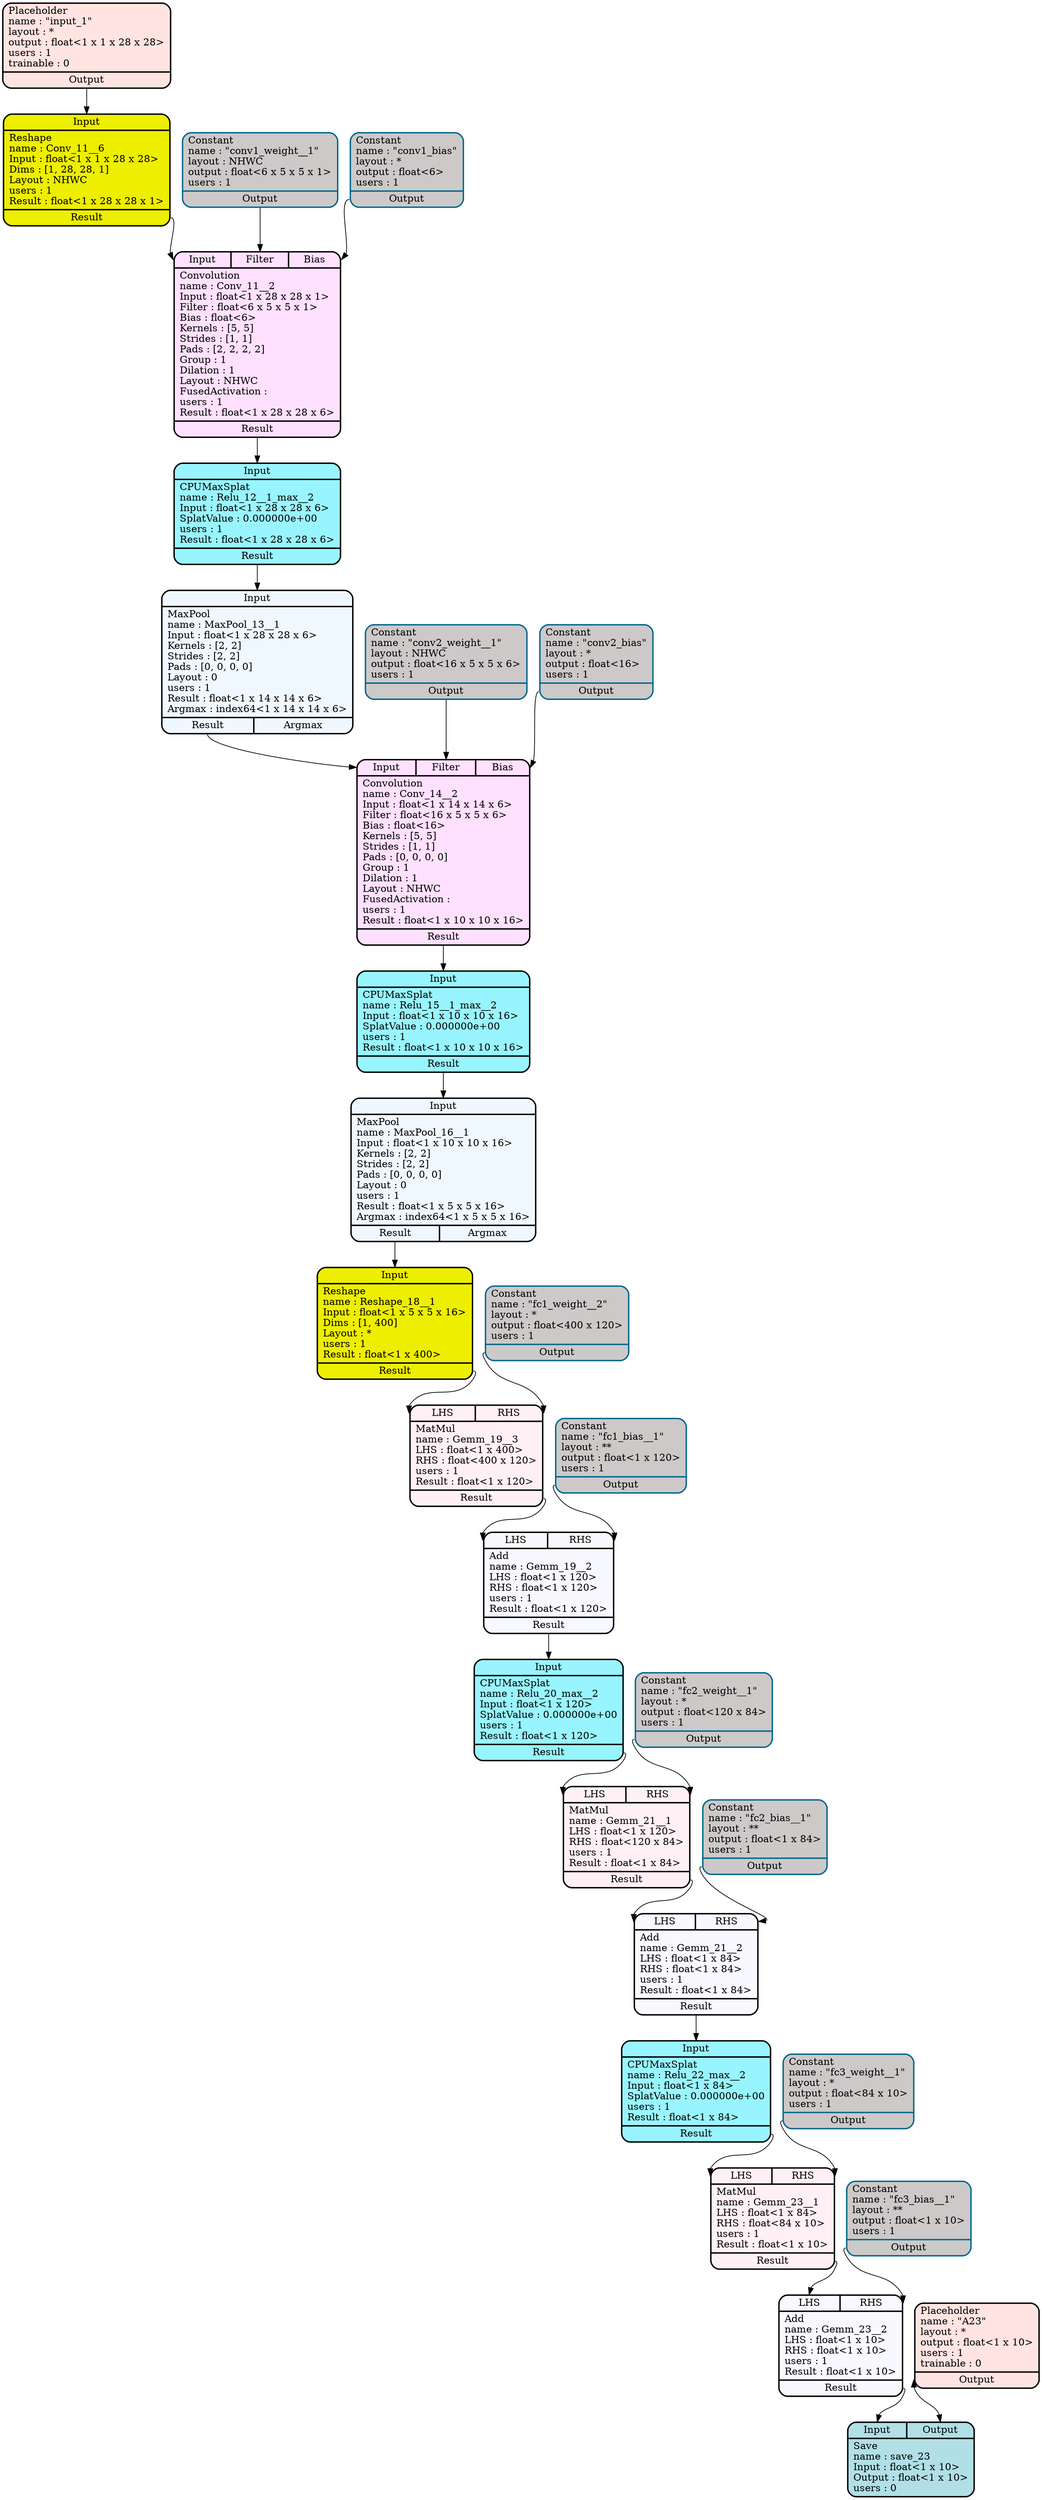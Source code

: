 digraph DAG {
	rankdir=TB;
Conv_11__2[
	label = "{{<Input>Input|<Filter>Filter|<Bias>Bias}|{Convolution\lname : Conv_11__2\lInput : float\<1 x 28 x 28 x 1\>\lFilter : float\<6 x 5 x 5 x 1\>\lBias : float\<6\>\lKernels : [5, 5]\lStrides : [1, 1]\lPads : [2, 2, 2, 2]\lGroup : 1\lDilation : 1\lLayout : NHWC\lFusedActivation : \lusers : 1\lResult : float\<1 x 28 x 28 x 6\>\l}|{<Result>Result}}"
	shape = "record"
	style="filled,rounded"
	fillcolor=Thistle1
penwidth = 2];

Conv_11__6[
	label = "{{<Input>Input}|{Reshape\lname : Conv_11__6\lInput : float\<1 x 1 x 28 x 28\>\lDims : [1, 28, 28, 1]\lLayout : NHWC\lusers : 1\lResult : float\<1 x 28 x 28 x 1\>\l}|{<Result>Result}}"
	shape = "record"
	style="filled,rounded"
	fillcolor=Yellow2
penwidth = 2];

input_1[
	label = "{{Placeholder\lname : \"input_1\"\llayout : *\loutput : float\<1 x 1 x 28 x 28\>\lusers : 1\ltrainable : 0\l}|{<Output>Output}}"
	shape = "record"
	style="filled,rounded"
	fillcolor=MistyRose1
penwidth = 2];

conv1_weight__1[
	label = "{{Constant\lname : \"conv1_weight__1\"\llayout : NHWC\loutput : float\<6 x 5 x 5 x 1\>\lusers : 1\l}|{<Output>Output}}"
	shape = "record"
	style="filled,rounded"
	fillcolor=Snow3 color=DeepSkyBlue4
penwidth = 2];

conv1_bias[
	label = "{{Constant\lname : \"conv1_bias\"\llayout : *\loutput : float\<6\>\lusers : 1\l}|{<Output>Output}}"
	shape = "record"
	style="filled,rounded"
	fillcolor=Snow3 color=DeepSkyBlue4
penwidth = 2];

MaxPool_13__1[
	label = "{{<Input>Input}|{MaxPool\lname : MaxPool_13__1\lInput : float\<1 x 28 x 28 x 6\>\lKernels : [2, 2]\lStrides : [2, 2]\lPads : [0, 0, 0, 0]\lLayout : 0\lusers : 1\lResult : float\<1 x 14 x 14 x 6\>\lArgmax : index64\<1 x 14 x 14 x 6\>\l}|{<Result>Result|<Argmax>Argmax}}"
	shape = "record"
	style="filled,rounded"
	fillcolor=AliceBlue
penwidth = 2];

Relu_12__1_max__2[
	label = "{{<Input>Input}|{CPUMaxSplat\lname : Relu_12__1_max__2\lInput : float\<1 x 28 x 28 x 6\>\lSplatValue : 0.000000e+00\lusers : 1\lResult : float\<1 x 28 x 28 x 6\>\l}|{<Result>Result}}"
	shape = "record"
	style="filled,rounded"
	fillcolor=CadetBlue1
penwidth = 2];

Conv_14__2[
	label = "{{<Input>Input|<Filter>Filter|<Bias>Bias}|{Convolution\lname : Conv_14__2\lInput : float\<1 x 14 x 14 x 6\>\lFilter : float\<16 x 5 x 5 x 6\>\lBias : float\<16\>\lKernels : [5, 5]\lStrides : [1, 1]\lPads : [0, 0, 0, 0]\lGroup : 1\lDilation : 1\lLayout : NHWC\lFusedActivation : \lusers : 1\lResult : float\<1 x 10 x 10 x 16\>\l}|{<Result>Result}}"
	shape = "record"
	style="filled,rounded"
	fillcolor=Thistle1
penwidth = 2];

conv2_weight__1[
	label = "{{Constant\lname : \"conv2_weight__1\"\llayout : NHWC\loutput : float\<16 x 5 x 5 x 6\>\lusers : 1\l}|{<Output>Output}}"
	shape = "record"
	style="filled,rounded"
	fillcolor=Snow3 color=DeepSkyBlue4
penwidth = 2];

conv2_bias[
	label = "{{Constant\lname : \"conv2_bias\"\llayout : *\loutput : float\<16\>\lusers : 1\l}|{<Output>Output}}"
	shape = "record"
	style="filled,rounded"
	fillcolor=Snow3 color=DeepSkyBlue4
penwidth = 2];

MaxPool_16__1[
	label = "{{<Input>Input}|{MaxPool\lname : MaxPool_16__1\lInput : float\<1 x 10 x 10 x 16\>\lKernels : [2, 2]\lStrides : [2, 2]\lPads : [0, 0, 0, 0]\lLayout : 0\lusers : 1\lResult : float\<1 x 5 x 5 x 16\>\lArgmax : index64\<1 x 5 x 5 x 16\>\l}|{<Result>Result|<Argmax>Argmax}}"
	shape = "record"
	style="filled,rounded"
	fillcolor=AliceBlue
penwidth = 2];

Relu_15__1_max__2[
	label = "{{<Input>Input}|{CPUMaxSplat\lname : Relu_15__1_max__2\lInput : float\<1 x 10 x 10 x 16\>\lSplatValue : 0.000000e+00\lusers : 1\lResult : float\<1 x 10 x 10 x 16\>\l}|{<Result>Result}}"
	shape = "record"
	style="filled,rounded"
	fillcolor=CadetBlue1
penwidth = 2];

Gemm_19__2[
	label = "{{<LHS>LHS|<RHS>RHS}|{Add\lname : Gemm_19__2\lLHS : float\<1 x 120\>\lRHS : float\<1 x 120\>\lusers : 1\lResult : float\<1 x 120\>\l}|{<Result>Result}}"
	shape = "record"
	style="filled,rounded"
	fillcolor=GhostWhite
penwidth = 2];

Gemm_19__3[
	label = "{{<LHS>LHS|<RHS>RHS}|{MatMul\lname : Gemm_19__3\lLHS : float\<1 x 400\>\lRHS : float\<400 x 120\>\lusers : 1\lResult : float\<1 x 120\>\l}|{<Result>Result}}"
	shape = "record"
	style="filled,rounded"
	fillcolor=LavenderBlush1
penwidth = 2];

Reshape_18__1[
	label = "{{<Input>Input}|{Reshape\lname : Reshape_18__1\lInput : float\<1 x 5 x 5 x 16\>\lDims : [1, 400]\lLayout : *\lusers : 1\lResult : float\<1 x 400\>\l}|{<Result>Result}}"
	shape = "record"
	style="filled,rounded"
	fillcolor=Yellow2
penwidth = 2];

fc1_weight__2[
	label = "{{Constant\lname : \"fc1_weight__2\"\llayout : *\loutput : float\<400 x 120\>\lusers : 1\l}|{<Output>Output}}"
	shape = "record"
	style="filled,rounded"
	fillcolor=Snow3 color=DeepSkyBlue4
penwidth = 2];

fc1_bias__1[
	label = "{{Constant\lname : \"fc1_bias__1\"\llayout : **\loutput : float\<1 x 120\>\lusers : 1\l}|{<Output>Output}}"
	shape = "record"
	style="filled,rounded"
	fillcolor=Snow3 color=DeepSkyBlue4
penwidth = 2];

Gemm_21__1[
	label = "{{<LHS>LHS|<RHS>RHS}|{MatMul\lname : Gemm_21__1\lLHS : float\<1 x 120\>\lRHS : float\<120 x 84\>\lusers : 1\lResult : float\<1 x 84\>\l}|{<Result>Result}}"
	shape = "record"
	style="filled,rounded"
	fillcolor=LavenderBlush1
penwidth = 2];

Relu_20_max__2[
	label = "{{<Input>Input}|{CPUMaxSplat\lname : Relu_20_max__2\lInput : float\<1 x 120\>\lSplatValue : 0.000000e+00\lusers : 1\lResult : float\<1 x 120\>\l}|{<Result>Result}}"
	shape = "record"
	style="filled,rounded"
	fillcolor=CadetBlue1
penwidth = 2];

fc2_weight__1[
	label = "{{Constant\lname : \"fc2_weight__1\"\llayout : *\loutput : float\<120 x 84\>\lusers : 1\l}|{<Output>Output}}"
	shape = "record"
	style="filled,rounded"
	fillcolor=Snow3 color=DeepSkyBlue4
penwidth = 2];

Gemm_21__2[
	label = "{{<LHS>LHS|<RHS>RHS}|{Add\lname : Gemm_21__2\lLHS : float\<1 x 84\>\lRHS : float\<1 x 84\>\lusers : 1\lResult : float\<1 x 84\>\l}|{<Result>Result}}"
	shape = "record"
	style="filled,rounded"
	fillcolor=GhostWhite
penwidth = 2];

fc2_bias__1[
	label = "{{Constant\lname : \"fc2_bias__1\"\llayout : **\loutput : float\<1 x 84\>\lusers : 1\l}|{<Output>Output}}"
	shape = "record"
	style="filled,rounded"
	fillcolor=Snow3 color=DeepSkyBlue4
penwidth = 2];

Gemm_23__1[
	label = "{{<LHS>LHS|<RHS>RHS}|{MatMul\lname : Gemm_23__1\lLHS : float\<1 x 84\>\lRHS : float\<84 x 10\>\lusers : 1\lResult : float\<1 x 10\>\l}|{<Result>Result}}"
	shape = "record"
	style="filled,rounded"
	fillcolor=LavenderBlush1
penwidth = 2];

Relu_22_max__2[
	label = "{{<Input>Input}|{CPUMaxSplat\lname : Relu_22_max__2\lInput : float\<1 x 84\>\lSplatValue : 0.000000e+00\lusers : 1\lResult : float\<1 x 84\>\l}|{<Result>Result}}"
	shape = "record"
	style="filled,rounded"
	fillcolor=CadetBlue1
penwidth = 2];

fc3_weight__1[
	label = "{{Constant\lname : \"fc3_weight__1\"\llayout : *\loutput : float\<84 x 10\>\lusers : 1\l}|{<Output>Output}}"
	shape = "record"
	style="filled,rounded"
	fillcolor=Snow3 color=DeepSkyBlue4
penwidth = 2];

Gemm_23__2[
	label = "{{<LHS>LHS|<RHS>RHS}|{Add\lname : Gemm_23__2\lLHS : float\<1 x 10\>\lRHS : float\<1 x 10\>\lusers : 1\lResult : float\<1 x 10\>\l}|{<Result>Result}}"
	shape = "record"
	style="filled,rounded"
	fillcolor=GhostWhite
penwidth = 2];

fc3_bias__1[
	label = "{{Constant\lname : \"fc3_bias__1\"\llayout : **\loutput : float\<1 x 10\>\lusers : 1\l}|{<Output>Output}}"
	shape = "record"
	style="filled,rounded"
	fillcolor=Snow3 color=DeepSkyBlue4
penwidth = 2];

save_23[
	label = "{{<Input>Input|<Output>Output}|{Save\lname : save_23\lInput : float\<1 x 10\>\lOutput : float\<1 x 10\>\lusers : 0\l}}"
	shape = "record"
	style="filled,rounded"
	fillcolor=PowderBlue
penwidth = 2];

A23[
	label = "{{Placeholder\lname : \"A23\"\llayout : *\loutput : float\<1 x 10\>\lusers : 1\ltrainable : 0\l}|{<Output>Output}}"
	shape = "record"
	style="filled,rounded"
	fillcolor=MistyRose1
penwidth = 2];

Gemm_23__2:Result -> save_23:Input;
fc3_bias__1:Output -> Gemm_23__2:RHS;
Gemm_23__1:Result -> Gemm_23__2:LHS;
fc3_weight__1:Output -> Gemm_23__1:RHS;
Gemm_21__2:Result -> Relu_22_max__2:Input;
fc2_bias__1:Output -> Gemm_21__2:RHS;
fc2_weight__1:Output -> Gemm_21__1:RHS;
conv1_bias:Output -> Conv_11__2:Bias;
Conv_14__2:Result -> Relu_15__1_max__2:Input;
conv1_weight__1:Output -> Conv_11__2:Filter;
Gemm_19__2:Result -> Relu_20_max__2:Input;
Gemm_19__3:Result -> Gemm_19__2:LHS;
Conv_11__2:Result -> Relu_12__1_max__2:Input;
Relu_20_max__2:Result -> Gemm_21__1:LHS;
conv2_bias:Output -> Conv_14__2:Bias;
Conv_11__6:Result -> Conv_11__2:Input;
conv2_weight__1:Output -> Conv_14__2:Filter;
Gemm_21__1:Result -> Gemm_21__2:LHS;
Relu_15__1_max__2:Result -> MaxPool_16__1:Input;
Relu_22_max__2:Result -> Gemm_23__1:LHS;
Reshape_18__1:Result -> Gemm_19__3:LHS;
MaxPool_13__1:Result -> Conv_14__2:Input;
MaxPool_16__1:Result -> Reshape_18__1:Input;
A23:Output -> save_23:Output [dir="both"];
fc1_weight__2:Output -> Gemm_19__3:RHS;
Relu_12__1_max__2:Result -> MaxPool_13__1:Input;
input_1:Output -> Conv_11__6:Input;
fc1_bias__1:Output -> Gemm_19__2:RHS;
}